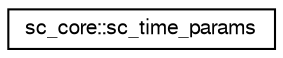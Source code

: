digraph "Graphical Class Hierarchy"
{
  edge [fontname="FreeSans",fontsize="10",labelfontname="FreeSans",labelfontsize="10"];
  node [fontname="FreeSans",fontsize="10",shape=record];
  rankdir="LR";
  Node0 [label="sc_core::sc_time_params",height=0.2,width=0.4,color="black", fillcolor="white", style="filled",URL="$a02004.html"];
}

